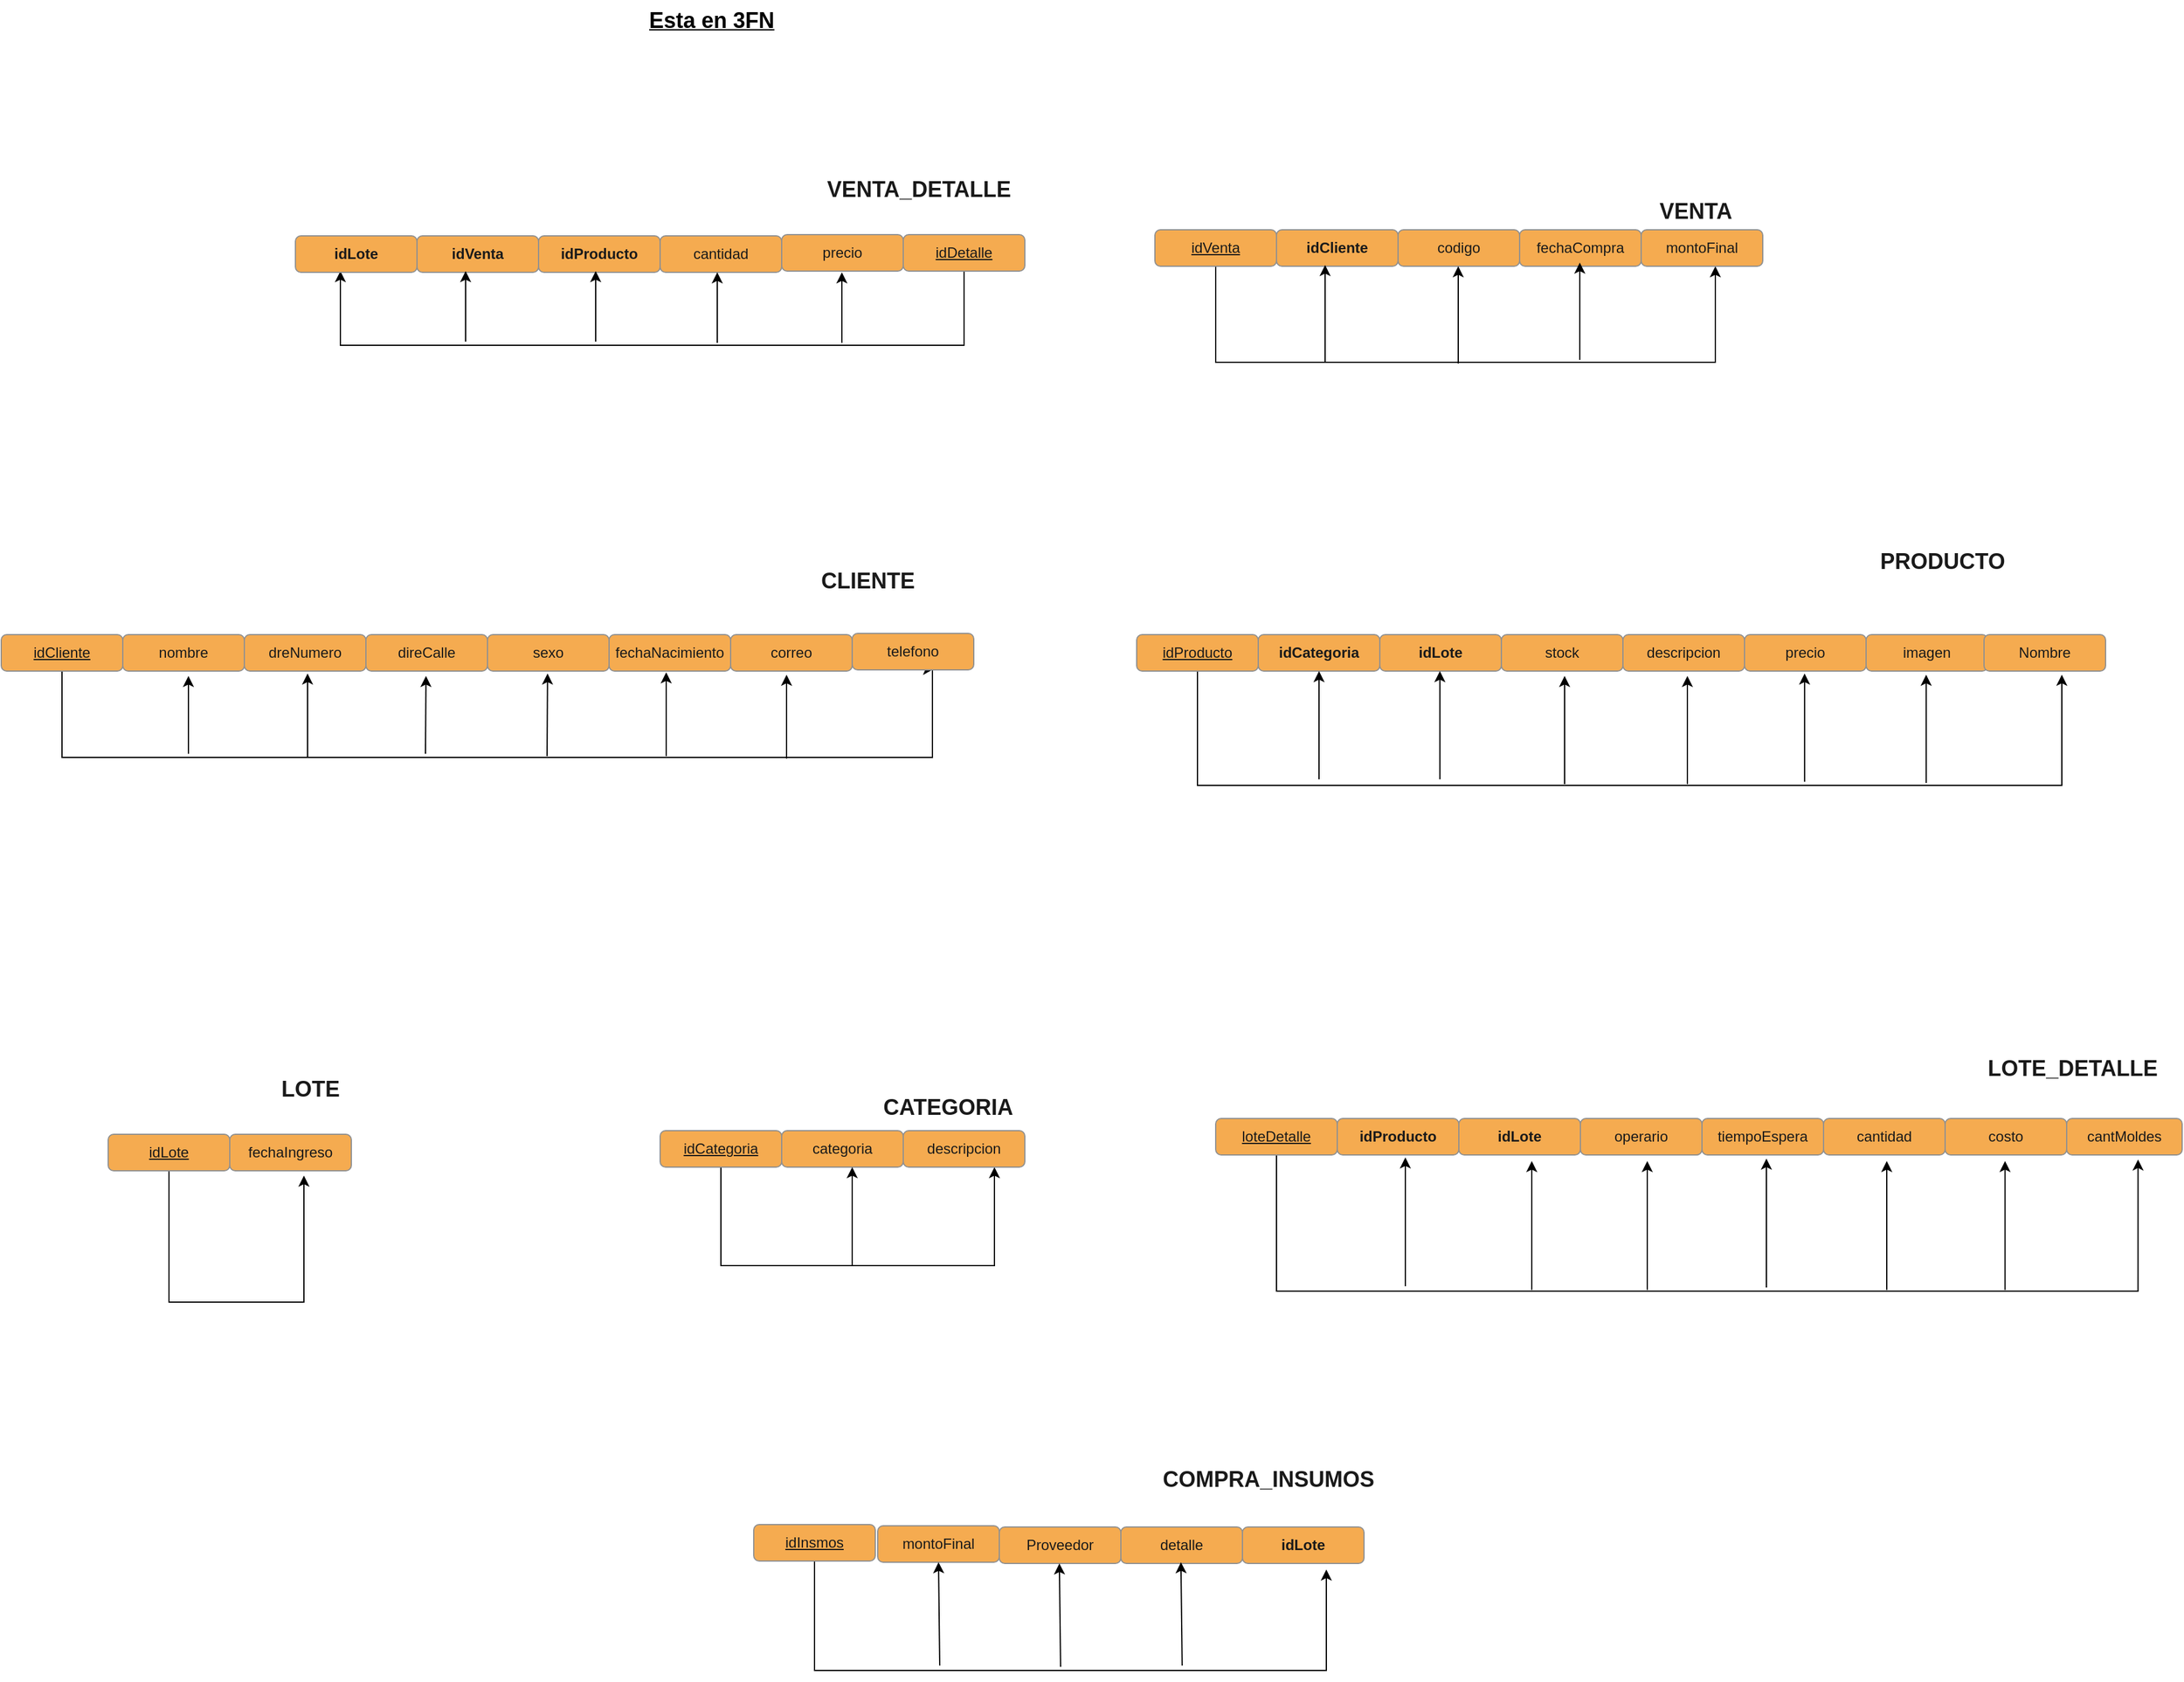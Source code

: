 <mxfile version="20.5.1" type="google"><diagram id="lsYqpm1u7qrG8gx-cMY2" name="Página-1"><mxGraphModel grid="0" page="0" gridSize="10" guides="1" tooltips="1" connect="1" arrows="1" fold="1" pageScale="1" pageWidth="827" pageHeight="1169" math="0" shadow="0"><root><mxCell id="0"/><mxCell id="1" parent="0"/><mxCell id="Zj77C3DUG7syIqEMfUm--1" value="&lt;b&gt;idVenta&lt;/b&gt;" style="rounded=1;whiteSpace=wrap;html=1;fontSize=12;glass=0;strokeWidth=1;shadow=0;fillColor=#F5AB50;strokeColor=#909090;fontColor=#1A1A1A;" vertex="1" parent="1"><mxGeometry x="-317" y="183" width="100" height="30" as="geometry"/></mxCell><mxCell id="Zj77C3DUG7syIqEMfUm--2" value="&lt;b&gt;idProducto&lt;/b&gt;" style="rounded=1;whiteSpace=wrap;html=1;fontSize=12;glass=0;strokeWidth=1;shadow=0;fillColor=#F5AB50;strokeColor=#909090;fontColor=#1A1A1A;" vertex="1" parent="1"><mxGeometry x="-217" y="183" width="100" height="30" as="geometry"/></mxCell><mxCell id="Zj77C3DUG7syIqEMfUm--8" style="edgeStyle=orthogonalEdgeStyle;rounded=0;orthogonalLoop=1;jettySize=auto;html=1;entryX=0.37;entryY=0.967;entryDx=0;entryDy=0;entryPerimeter=0;" edge="1" parent="1" source="Zj77C3DUG7syIqEMfUm--3" target="Zj77C3DUG7syIqEMfUm--7"><mxGeometry relative="1" as="geometry"><mxPoint x="-378" y="273" as="targetPoint"/><Array as="points"><mxPoint x="133" y="273"/><mxPoint x="-380" y="273"/></Array></mxGeometry></mxCell><mxCell id="Zj77C3DUG7syIqEMfUm--3" value="&lt;u&gt;idDetalle&lt;/u&gt;" style="rounded=1;whiteSpace=wrap;html=1;fontSize=12;glass=0;strokeWidth=1;shadow=0;fillColor=#F5AB50;strokeColor=#909090;fontColor=#1A1A1A;" vertex="1" parent="1"><mxGeometry x="83" y="182" width="100" height="30" as="geometry"/></mxCell><mxCell id="Zj77C3DUG7syIqEMfUm--4" value="cantidad" style="rounded=1;whiteSpace=wrap;html=1;fontSize=12;glass=0;strokeWidth=1;shadow=0;fillColor=#F5AB50;strokeColor=#909090;fontColor=#1A1A1A;" vertex="1" parent="1"><mxGeometry x="-117" y="183" width="100" height="30" as="geometry"/></mxCell><mxCell id="Zj77C3DUG7syIqEMfUm--5" value="precio" style="rounded=1;whiteSpace=wrap;html=1;fontSize=12;glass=0;strokeWidth=1;shadow=0;fillColor=#F5AB50;strokeColor=#909090;fontColor=#1A1A1A;" vertex="1" parent="1"><mxGeometry x="-17" y="182" width="100" height="30" as="geometry"/></mxCell><mxCell id="Zj77C3DUG7syIqEMfUm--6" value="&lt;font style=&quot;font-size: 18px;&quot;&gt;&lt;b&gt;VENTA_DETALLE&lt;/b&gt;&lt;/font&gt;" style="text;html=1;strokeColor=none;fillColor=none;align=center;verticalAlign=middle;whiteSpace=wrap;rounded=0;fontColor=#1A1A1A;" vertex="1" parent="1"><mxGeometry x="6" y="130" width="180" height="30" as="geometry"/></mxCell><mxCell id="Zj77C3DUG7syIqEMfUm--7" value="&lt;b&gt;idLote&lt;/b&gt;" style="rounded=1;whiteSpace=wrap;html=1;fontSize=12;glass=0;strokeWidth=1;shadow=0;fillColor=#F5AB50;strokeColor=#909090;fontColor=#1A1A1A;" vertex="1" parent="1"><mxGeometry x="-417" y="183" width="100" height="30" as="geometry"/></mxCell><mxCell id="Zj77C3DUG7syIqEMfUm--9" value="" style="endArrow=classic;html=1;rounded=0;entryX=0.4;entryY=0.967;entryDx=0;entryDy=0;entryPerimeter=0;" edge="1" parent="1" target="Zj77C3DUG7syIqEMfUm--1"><mxGeometry width="50" height="50" relative="1" as="geometry"><mxPoint x="-277" y="270" as="sourcePoint"/><mxPoint x="-254" y="213" as="targetPoint"/><Array as="points"><mxPoint x="-277" y="236"/></Array></mxGeometry></mxCell><mxCell id="Zj77C3DUG7syIqEMfUm--10" value="" style="endArrow=classic;html=1;rounded=0;entryX=0.4;entryY=0.967;entryDx=0;entryDy=0;entryPerimeter=0;" edge="1" parent="1"><mxGeometry width="50" height="50" relative="1" as="geometry"><mxPoint x="-170" y="269.99" as="sourcePoint"/><mxPoint x="-170" y="212" as="targetPoint"/><Array as="points"><mxPoint x="-170" y="235.99"/></Array></mxGeometry></mxCell><mxCell id="Zj77C3DUG7syIqEMfUm--11" value="" style="endArrow=classic;html=1;rounded=0;entryX=0.4;entryY=0.967;entryDx=0;entryDy=0;entryPerimeter=0;" edge="1" parent="1"><mxGeometry width="50" height="50" relative="1" as="geometry"><mxPoint x="-70" y="270.99" as="sourcePoint"/><mxPoint x="-70" y="213" as="targetPoint"/><Array as="points"><mxPoint x="-70" y="236.99"/></Array></mxGeometry></mxCell><mxCell id="Zj77C3DUG7syIqEMfUm--12" value="" style="endArrow=classic;html=1;rounded=0;entryX=0.4;entryY=0.967;entryDx=0;entryDy=0;entryPerimeter=0;" edge="1" parent="1"><mxGeometry width="50" height="50" relative="1" as="geometry"><mxPoint x="32.5" y="270.99" as="sourcePoint"/><mxPoint x="32.5" y="213" as="targetPoint"/><Array as="points"><mxPoint x="32.5" y="236.99"/></Array></mxGeometry></mxCell><mxCell id="Zj77C3DUG7syIqEMfUm--13" value="&lt;b&gt;idCliente&lt;/b&gt;" style="rounded=1;whiteSpace=wrap;html=1;fontSize=12;glass=0;strokeWidth=1;shadow=0;fillColor=#F5AB50;strokeColor=#909090;fontColor=#1A1A1A;" vertex="1" parent="1"><mxGeometry x="390" y="178" width="100" height="30" as="geometry"/></mxCell><mxCell id="Zj77C3DUG7syIqEMfUm--19" style="edgeStyle=orthogonalEdgeStyle;rounded=0;orthogonalLoop=1;jettySize=auto;html=1;entryX=0.61;entryY=1;entryDx=0;entryDy=0;entryPerimeter=0;" edge="1" parent="1" source="Zj77C3DUG7syIqEMfUm--14" target="Zj77C3DUG7syIqEMfUm--17"><mxGeometry relative="1" as="geometry"><mxPoint x="751" y="319" as="targetPoint"/><Array as="points"><mxPoint x="340" y="287"/><mxPoint x="751" y="287"/></Array></mxGeometry></mxCell><mxCell id="Zj77C3DUG7syIqEMfUm--14" value="&lt;u&gt;idVenta&lt;/u&gt;" style="rounded=1;whiteSpace=wrap;html=1;fontSize=12;glass=0;strokeWidth=1;shadow=0;fillColor=#F5AB50;strokeColor=#909090;fontColor=#1A1A1A;" vertex="1" parent="1"><mxGeometry x="290" y="178" width="100" height="30" as="geometry"/></mxCell><mxCell id="Zj77C3DUG7syIqEMfUm--15" value="codigo" style="rounded=1;whiteSpace=wrap;html=1;fontSize=12;glass=0;strokeWidth=1;shadow=0;fillColor=#F5AB50;strokeColor=#909090;fontColor=#1A1A1A;" vertex="1" parent="1"><mxGeometry x="490" y="178" width="100" height="30" as="geometry"/></mxCell><mxCell id="Zj77C3DUG7syIqEMfUm--16" value="fechaCompra" style="rounded=1;whiteSpace=wrap;html=1;fontSize=12;glass=0;strokeWidth=1;shadow=0;fillColor=#F5AB50;strokeColor=#909090;fontColor=#1A1A1A;" vertex="1" parent="1"><mxGeometry x="590" y="178" width="100" height="30" as="geometry"/></mxCell><mxCell id="Zj77C3DUG7syIqEMfUm--17" value="montoFinal" style="rounded=1;whiteSpace=wrap;html=1;fontSize=12;glass=0;strokeWidth=1;shadow=0;fillColor=#F5AB50;strokeColor=#909090;fontColor=#1A1A1A;" vertex="1" parent="1"><mxGeometry x="690" y="178" width="100" height="30" as="geometry"/></mxCell><mxCell id="Zj77C3DUG7syIqEMfUm--18" value="&lt;font style=&quot;font-size: 18px;&quot;&gt;&lt;b&gt;VENTA&lt;/b&gt;&lt;/font&gt;" style="text;html=1;strokeColor=none;fillColor=none;align=center;verticalAlign=middle;whiteSpace=wrap;rounded=0;fontColor=#1A1A1A;" vertex="1" parent="1"><mxGeometry x="680" y="148" width="110" height="30" as="geometry"/></mxCell><mxCell id="Zj77C3DUG7syIqEMfUm--20" value="" style="endArrow=classic;html=1;rounded=0;entryX=0.4;entryY=0.967;entryDx=0;entryDy=0;entryPerimeter=0;" edge="1" parent="1" target="Zj77C3DUG7syIqEMfUm--13"><mxGeometry width="50" height="50" relative="1" as="geometry"><mxPoint x="430" y="287" as="sourcePoint"/><mxPoint x="458" y="211" as="targetPoint"/></mxGeometry></mxCell><mxCell id="Zj77C3DUG7syIqEMfUm--21" value="" style="endArrow=classic;html=1;rounded=0;entryX=0.4;entryY=0.967;entryDx=0;entryDy=0;entryPerimeter=0;" edge="1" parent="1"><mxGeometry width="50" height="50" relative="1" as="geometry"><mxPoint x="539.5" y="287.99" as="sourcePoint"/><mxPoint x="539.5" y="208" as="targetPoint"/></mxGeometry></mxCell><mxCell id="Zj77C3DUG7syIqEMfUm--22" value="" style="endArrow=classic;html=1;rounded=0;entryX=0.4;entryY=0.967;entryDx=0;entryDy=0;entryPerimeter=0;" edge="1" parent="1"><mxGeometry width="50" height="50" relative="1" as="geometry"><mxPoint x="639.5" y="284.99" as="sourcePoint"/><mxPoint x="639.5" y="205" as="targetPoint"/></mxGeometry></mxCell><mxCell id="Zj77C3DUG7syIqEMfUm--32" style="edgeStyle=orthogonalEdgeStyle;rounded=0;orthogonalLoop=1;jettySize=auto;html=1;entryX=0.672;entryY=0.975;entryDx=0;entryDy=0;entryPerimeter=0;" edge="1" parent="1" source="Zj77C3DUG7syIqEMfUm--23" target="Zj77C3DUG7syIqEMfUm--31"><mxGeometry relative="1" as="geometry"><mxPoint x="107.059" y="588.647" as="targetPoint"/><Array as="points"><mxPoint x="-609" y="612"/><mxPoint x="107" y="612"/><mxPoint x="107" y="539"/></Array></mxGeometry></mxCell><mxCell id="Zj77C3DUG7syIqEMfUm--23" value="&lt;u&gt;idCliente&lt;/u&gt;" style="rounded=1;whiteSpace=wrap;html=1;fontSize=12;glass=0;strokeWidth=1;shadow=0;fillColor=#F5AB50;strokeColor=#909090;fontColor=#1A1A1A;" vertex="1" parent="1"><mxGeometry x="-659" y="511" width="100" height="30" as="geometry"/></mxCell><mxCell id="Zj77C3DUG7syIqEMfUm--24" value="nombre" style="rounded=1;whiteSpace=wrap;html=1;fontSize=12;glass=0;strokeWidth=1;shadow=0;fillColor=#F5AB50;strokeColor=#909090;fontColor=#1A1A1A;" vertex="1" parent="1"><mxGeometry x="-559" y="511" width="100" height="30" as="geometry"/></mxCell><mxCell id="Zj77C3DUG7syIqEMfUm--25" value="dreNumero" style="rounded=1;whiteSpace=wrap;html=1;fontSize=12;glass=0;strokeWidth=1;shadow=0;fillColor=#F5AB50;strokeColor=#909090;fontColor=#1A1A1A;" vertex="1" parent="1"><mxGeometry x="-459" y="511" width="100" height="30" as="geometry"/></mxCell><mxCell id="Zj77C3DUG7syIqEMfUm--26" value="direCalle" style="rounded=1;whiteSpace=wrap;html=1;fontSize=12;glass=0;strokeWidth=1;shadow=0;fillColor=#F5AB50;strokeColor=#909090;fontColor=#1A1A1A;" vertex="1" parent="1"><mxGeometry x="-359" y="511" width="100" height="30" as="geometry"/></mxCell><mxCell id="Zj77C3DUG7syIqEMfUm--27" value="sexo" style="rounded=1;whiteSpace=wrap;html=1;fontSize=12;glass=0;strokeWidth=1;shadow=0;fillColor=#F5AB50;strokeColor=#909090;fontColor=#1A1A1A;" vertex="1" parent="1"><mxGeometry x="-259" y="511" width="100" height="30" as="geometry"/></mxCell><mxCell id="Zj77C3DUG7syIqEMfUm--28" value="fechaNacimiento" style="rounded=1;whiteSpace=wrap;html=1;fontSize=12;glass=0;strokeWidth=1;shadow=0;fillColor=#F5AB50;strokeColor=#909090;fontColor=#1A1A1A;" vertex="1" parent="1"><mxGeometry x="-159" y="511" width="100" height="30" as="geometry"/></mxCell><mxCell id="Zj77C3DUG7syIqEMfUm--29" value="correo" style="rounded=1;whiteSpace=wrap;html=1;fontSize=12;glass=0;strokeWidth=1;shadow=0;fillColor=#F5AB50;strokeColor=#909090;fontColor=#1A1A1A;" vertex="1" parent="1"><mxGeometry x="-59" y="511" width="100" height="30" as="geometry"/></mxCell><mxCell id="Zj77C3DUG7syIqEMfUm--30" value="&lt;font style=&quot;font-size: 18px;&quot;&gt;&lt;b&gt;CLIENTE&lt;/b&gt;&lt;/font&gt;" style="text;html=1;strokeColor=none;fillColor=none;align=center;verticalAlign=middle;whiteSpace=wrap;rounded=0;fontColor=#1A1A1A;" vertex="1" parent="1"><mxGeometry x="-1" y="452" width="110" height="30" as="geometry"/></mxCell><mxCell id="Zj77C3DUG7syIqEMfUm--31" value="telefono" style="rounded=1;whiteSpace=wrap;html=1;fontSize=12;glass=0;strokeWidth=1;shadow=0;fillColor=#F5AB50;strokeColor=#909090;fontColor=#1A1A1A;" vertex="1" parent="1"><mxGeometry x="41" y="510" width="100" height="30" as="geometry"/></mxCell><mxCell id="Zj77C3DUG7syIqEMfUm--33" value="" style="endArrow=classic;html=1;rounded=0;" edge="1" parent="1"><mxGeometry width="50" height="50" relative="1" as="geometry"><mxPoint x="-505" y="609" as="sourcePoint"/><mxPoint x="-505" y="545" as="targetPoint"/></mxGeometry></mxCell><mxCell id="Zj77C3DUG7syIqEMfUm--34" value="" style="endArrow=classic;html=1;rounded=0;" edge="1" parent="1"><mxGeometry width="50" height="50" relative="1" as="geometry"><mxPoint x="-407" y="612" as="sourcePoint"/><mxPoint x="-407" y="543" as="targetPoint"/></mxGeometry></mxCell><mxCell id="Zj77C3DUG7syIqEMfUm--35" value="" style="endArrow=classic;html=1;rounded=0;" edge="1" parent="1"><mxGeometry width="50" height="50" relative="1" as="geometry"><mxPoint x="-310" y="609" as="sourcePoint"/><mxPoint x="-309.59" y="545" as="targetPoint"/></mxGeometry></mxCell><mxCell id="Zj77C3DUG7syIqEMfUm--36" value="" style="endArrow=classic;html=1;rounded=0;" edge="1" parent="1"><mxGeometry width="50" height="50" relative="1" as="geometry"><mxPoint x="-210" y="611" as="sourcePoint"/><mxPoint x="-209.59" y="543" as="targetPoint"/></mxGeometry></mxCell><mxCell id="Zj77C3DUG7syIqEMfUm--37" value="" style="endArrow=classic;html=1;rounded=0;" edge="1" parent="1"><mxGeometry width="50" height="50" relative="1" as="geometry"><mxPoint x="-112" y="611" as="sourcePoint"/><mxPoint x="-112" y="542" as="targetPoint"/></mxGeometry></mxCell><mxCell id="Zj77C3DUG7syIqEMfUm--38" value="" style="endArrow=classic;html=1;rounded=0;" edge="1" parent="1"><mxGeometry width="50" height="50" relative="1" as="geometry"><mxPoint x="-13" y="613" as="sourcePoint"/><mxPoint x="-13" y="544" as="targetPoint"/></mxGeometry></mxCell><mxCell id="Zj77C3DUG7syIqEMfUm--39" value="&lt;b&gt;idLote&lt;/b&gt;" style="rounded=1;whiteSpace=wrap;html=1;fontSize=12;glass=0;strokeWidth=1;shadow=0;fillColor=#F5AB50;strokeColor=#909090;fontColor=#1A1A1A;" vertex="1" parent="1"><mxGeometry x="475" y="511" width="100" height="30" as="geometry"/></mxCell><mxCell id="Zj77C3DUG7syIqEMfUm--40" value="stock" style="rounded=1;whiteSpace=wrap;html=1;fontSize=12;glass=0;strokeWidth=1;shadow=0;fillColor=#F5AB50;strokeColor=#909090;fontColor=#1A1A1A;" vertex="1" parent="1"><mxGeometry x="575" y="511" width="100" height="30" as="geometry"/></mxCell><mxCell id="Zj77C3DUG7syIqEMfUm--41" value="&lt;b&gt;idCategoria&lt;/b&gt;" style="rounded=1;whiteSpace=wrap;html=1;fontSize=12;glass=0;strokeWidth=1;shadow=0;fillColor=#F5AB50;strokeColor=#909090;fontColor=#1A1A1A;" vertex="1" parent="1"><mxGeometry x="375" y="511" width="100" height="30" as="geometry"/></mxCell><mxCell id="Zj77C3DUG7syIqEMfUm--42" value="descripcion" style="rounded=1;whiteSpace=wrap;html=1;fontSize=12;glass=0;strokeWidth=1;shadow=0;fillColor=#F5AB50;strokeColor=#909090;fontColor=#1A1A1A;" vertex="1" parent="1"><mxGeometry x="675" y="511" width="100" height="30" as="geometry"/></mxCell><mxCell id="Zj77C3DUG7syIqEMfUm--43" value="precio" style="rounded=1;whiteSpace=wrap;html=1;fontSize=12;glass=0;strokeWidth=1;shadow=0;fillColor=#F5AB50;strokeColor=#909090;fontColor=#1A1A1A;" vertex="1" parent="1"><mxGeometry x="775" y="511" width="100" height="30" as="geometry"/></mxCell><mxCell id="Zj77C3DUG7syIqEMfUm--44" value="imagen" style="rounded=1;whiteSpace=wrap;html=1;fontSize=12;glass=0;strokeWidth=1;shadow=0;fillColor=#F5AB50;strokeColor=#909090;fontColor=#1A1A1A;" vertex="1" parent="1"><mxGeometry x="875" y="511" width="100" height="30" as="geometry"/></mxCell><mxCell id="Zj77C3DUG7syIqEMfUm--45" value="Nombre" style="rounded=1;whiteSpace=wrap;html=1;fontSize=12;glass=0;strokeWidth=1;shadow=0;fillColor=#F5AB50;strokeColor=#909090;fontColor=#1A1A1A;" vertex="1" parent="1"><mxGeometry x="972" y="511" width="100" height="30" as="geometry"/></mxCell><mxCell id="Zj77C3DUG7syIqEMfUm--48" style="edgeStyle=orthogonalEdgeStyle;rounded=0;orthogonalLoop=1;jettySize=auto;html=1;" edge="1" parent="1" source="Zj77C3DUG7syIqEMfUm--46"><mxGeometry relative="1" as="geometry"><mxPoint x="1036" y="544" as="targetPoint"/><Array as="points"><mxPoint x="325" y="635"/><mxPoint x="1036" y="635"/></Array></mxGeometry></mxCell><mxCell id="Zj77C3DUG7syIqEMfUm--46" value="&lt;u&gt;idProducto&lt;/u&gt;" style="rounded=1;whiteSpace=wrap;html=1;fontSize=12;glass=0;strokeWidth=1;shadow=0;fillColor=#F5AB50;strokeColor=#909090;fontColor=#1A1A1A;" vertex="1" parent="1"><mxGeometry x="275" y="511" width="100" height="30" as="geometry"/></mxCell><mxCell id="Zj77C3DUG7syIqEMfUm--47" value="&lt;font style=&quot;font-size: 18px;&quot;&gt;&lt;b&gt;PRODUCTO&lt;/b&gt;&lt;/font&gt;" style="text;html=1;strokeColor=none;fillColor=none;align=center;verticalAlign=middle;whiteSpace=wrap;rounded=0;fontColor=#1A1A1A;" vertex="1" parent="1"><mxGeometry x="848" y="436" width="180" height="30" as="geometry"/></mxCell><mxCell id="Zj77C3DUG7syIqEMfUm--49" value="" style="endArrow=classic;html=1;rounded=0;" edge="1" parent="1" target="Zj77C3DUG7syIqEMfUm--41"><mxGeometry width="50" height="50" relative="1" as="geometry"><mxPoint x="425" y="630" as="sourcePoint"/><mxPoint x="455" y="558" as="targetPoint"/></mxGeometry></mxCell><mxCell id="Zj77C3DUG7syIqEMfUm--50" value="" style="endArrow=classic;html=1;rounded=0;" edge="1" parent="1"><mxGeometry width="50" height="50" relative="1" as="geometry"><mxPoint x="524.41" y="630" as="sourcePoint"/><mxPoint x="524.41" y="541" as="targetPoint"/></mxGeometry></mxCell><mxCell id="Zj77C3DUG7syIqEMfUm--51" value="" style="endArrow=classic;html=1;rounded=0;" edge="1" parent="1"><mxGeometry width="50" height="50" relative="1" as="geometry"><mxPoint x="627" y="634" as="sourcePoint"/><mxPoint x="627" y="545" as="targetPoint"/></mxGeometry></mxCell><mxCell id="Zj77C3DUG7syIqEMfUm--53" value="" style="endArrow=classic;html=1;rounded=0;" edge="1" parent="1"><mxGeometry width="50" height="50" relative="1" as="geometry"><mxPoint x="728" y="634" as="sourcePoint"/><mxPoint x="728" y="545" as="targetPoint"/></mxGeometry></mxCell><mxCell id="Zj77C3DUG7syIqEMfUm--54" value="" style="endArrow=classic;html=1;rounded=0;" edge="1" parent="1"><mxGeometry width="50" height="50" relative="1" as="geometry"><mxPoint x="824.41" y="632" as="sourcePoint"/><mxPoint x="824.41" y="543" as="targetPoint"/></mxGeometry></mxCell><mxCell id="Zj77C3DUG7syIqEMfUm--55" value="" style="endArrow=classic;html=1;rounded=0;" edge="1" parent="1"><mxGeometry width="50" height="50" relative="1" as="geometry"><mxPoint x="924.41" y="633" as="sourcePoint"/><mxPoint x="924.41" y="544" as="targetPoint"/></mxGeometry></mxCell><mxCell id="Zj77C3DUG7syIqEMfUm--62" style="edgeStyle=orthogonalEdgeStyle;rounded=0;orthogonalLoop=1;jettySize=auto;html=1;" edge="1" parent="1" source="Zj77C3DUG7syIqEMfUm--59"><mxGeometry relative="1" as="geometry"><mxPoint x="-410" y="956" as="targetPoint"/><Array as="points"><mxPoint x="-521" y="1060"/><mxPoint x="-410" y="1060"/></Array></mxGeometry></mxCell><mxCell id="Zj77C3DUG7syIqEMfUm--59" value="&lt;u&gt;idLote&lt;/u&gt;" style="rounded=1;whiteSpace=wrap;html=1;fontSize=12;glass=0;strokeWidth=1;shadow=0;fillColor=#F5AB50;strokeColor=#909090;fontColor=#1A1A1A;" vertex="1" parent="1"><mxGeometry x="-571" y="922" width="100" height="30" as="geometry"/></mxCell><mxCell id="Zj77C3DUG7syIqEMfUm--60" value="fechaIngreso" style="rounded=1;whiteSpace=wrap;html=1;fontSize=12;glass=0;strokeWidth=1;shadow=0;fillColor=#F5AB50;strokeColor=#909090;fontColor=#1A1A1A;" vertex="1" parent="1"><mxGeometry x="-471" y="922" width="100" height="30" as="geometry"/></mxCell><mxCell id="Zj77C3DUG7syIqEMfUm--61" value="&lt;font style=&quot;font-size: 18px;&quot;&gt;&lt;b&gt;LOTE&lt;/b&gt;&lt;/font&gt;" style="text;html=1;strokeColor=none;fillColor=none;align=center;verticalAlign=middle;whiteSpace=wrap;rounded=0;fontColor=#1A1A1A;" vertex="1" parent="1"><mxGeometry x="-465.5" y="868" width="121" height="34" as="geometry"/></mxCell><mxCell id="Zj77C3DUG7syIqEMfUm--67" style="edgeStyle=orthogonalEdgeStyle;rounded=0;orthogonalLoop=1;jettySize=auto;html=1;entryX=0.75;entryY=1;entryDx=0;entryDy=0;" edge="1" parent="1" source="Zj77C3DUG7syIqEMfUm--63" target="Zj77C3DUG7syIqEMfUm--65"><mxGeometry relative="1" as="geometry"><mxPoint x="154" y="1082" as="targetPoint"/><Array as="points"><mxPoint x="-67" y="1030"/><mxPoint x="158" y="1030"/></Array></mxGeometry></mxCell><mxCell id="Zj77C3DUG7syIqEMfUm--63" value="&lt;u&gt;idCategoria&lt;/u&gt;" style="rounded=1;whiteSpace=wrap;html=1;fontSize=12;glass=0;strokeWidth=1;shadow=0;fillColor=#F5AB50;strokeColor=#909090;fontColor=#1A1A1A;" vertex="1" parent="1"><mxGeometry x="-117" y="919" width="100" height="30" as="geometry"/></mxCell><mxCell id="Zj77C3DUG7syIqEMfUm--64" value="categoria" style="rounded=1;whiteSpace=wrap;html=1;fontSize=12;glass=0;strokeWidth=1;shadow=0;fillColor=#F5AB50;strokeColor=#909090;fontColor=#1A1A1A;" vertex="1" parent="1"><mxGeometry x="-17" y="919" width="100" height="30" as="geometry"/></mxCell><mxCell id="Zj77C3DUG7syIqEMfUm--65" value="descripcion" style="rounded=1;whiteSpace=wrap;html=1;fontSize=12;glass=0;strokeWidth=1;shadow=0;fillColor=#F5AB50;strokeColor=#909090;fontColor=#1A1A1A;" vertex="1" parent="1"><mxGeometry x="83" y="919" width="100" height="30" as="geometry"/></mxCell><mxCell id="Zj77C3DUG7syIqEMfUm--66" value="&lt;span style=&quot;font-size: 18px;&quot;&gt;&lt;b&gt;CATEGORIA&lt;/b&gt;&lt;/span&gt;" style="text;html=1;strokeColor=none;fillColor=none;align=center;verticalAlign=middle;whiteSpace=wrap;rounded=0;fontColor=#1A1A1A;" vertex="1" parent="1"><mxGeometry x="60" y="887" width="120" height="25" as="geometry"/></mxCell><mxCell id="Zj77C3DUG7syIqEMfUm--68" value="" style="endArrow=classic;html=1;rounded=0;" edge="1" parent="1"><mxGeometry width="50" height="50" relative="1" as="geometry"><mxPoint x="41" y="1030" as="sourcePoint"/><mxPoint x="41" y="949" as="targetPoint"/></mxGeometry></mxCell><mxCell id="Zj77C3DUG7syIqEMfUm--69" value="&lt;b&gt;idLote&lt;/b&gt;" style="rounded=1;whiteSpace=wrap;html=1;fontSize=12;glass=0;strokeWidth=1;shadow=0;fillColor=#F5AB50;strokeColor=#909090;fontColor=#1A1A1A;" vertex="1" parent="1"><mxGeometry x="540" y="909" width="100" height="30" as="geometry"/></mxCell><mxCell id="Zj77C3DUG7syIqEMfUm--70" value="&lt;b&gt;idProducto&lt;/b&gt;" style="rounded=1;whiteSpace=wrap;html=1;fontSize=12;glass=0;strokeWidth=1;shadow=0;fillColor=#F5AB50;strokeColor=#909090;fontColor=#1A1A1A;" vertex="1" parent="1"><mxGeometry x="440" y="909" width="100" height="30" as="geometry"/></mxCell><mxCell id="Zj77C3DUG7syIqEMfUm--79" style="edgeStyle=orthogonalEdgeStyle;rounded=0;orthogonalLoop=1;jettySize=auto;html=1;entryX=0.618;entryY=1.124;entryDx=0;entryDy=0;entryPerimeter=0;" edge="1" parent="1" source="Zj77C3DUG7syIqEMfUm--71" target="Zj77C3DUG7syIqEMfUm--77"><mxGeometry relative="1" as="geometry"><mxPoint x="1090.143" y="1135.571" as="targetPoint"/><Array as="points"><mxPoint x="390" y="1051"/><mxPoint x="1099" y="1051"/></Array></mxGeometry></mxCell><mxCell id="Zj77C3DUG7syIqEMfUm--71" value="&lt;u&gt;loteDetalle&lt;/u&gt;" style="rounded=1;whiteSpace=wrap;html=1;fontSize=12;glass=0;strokeWidth=1;shadow=0;fillColor=#F5AB50;strokeColor=#909090;fontColor=#1A1A1A;" vertex="1" parent="1"><mxGeometry x="340" y="909" width="100" height="30" as="geometry"/></mxCell><mxCell id="Zj77C3DUG7syIqEMfUm--72" value="operario" style="rounded=1;whiteSpace=wrap;html=1;fontSize=12;glass=0;strokeWidth=1;shadow=0;fillColor=#F5AB50;strokeColor=#909090;fontColor=#1A1A1A;" vertex="1" parent="1"><mxGeometry x="640" y="909" width="100" height="30" as="geometry"/></mxCell><mxCell id="Zj77C3DUG7syIqEMfUm--73" value="tiempoEspera" style="rounded=1;whiteSpace=wrap;html=1;fontSize=12;glass=0;strokeWidth=1;shadow=0;fillColor=#F5AB50;strokeColor=#909090;fontColor=#1A1A1A;" vertex="1" parent="1"><mxGeometry x="740" y="909" width="100" height="30" as="geometry"/></mxCell><mxCell id="Zj77C3DUG7syIqEMfUm--74" value="cantidad" style="rounded=1;whiteSpace=wrap;html=1;fontSize=12;glass=0;strokeWidth=1;shadow=0;fillColor=#F5AB50;strokeColor=#909090;fontColor=#1A1A1A;" vertex="1" parent="1"><mxGeometry x="840" y="909" width="100" height="30" as="geometry"/></mxCell><mxCell id="Zj77C3DUG7syIqEMfUm--75" value="costo" style="rounded=1;whiteSpace=wrap;html=1;fontSize=12;glass=0;strokeWidth=1;shadow=0;fillColor=#F5AB50;strokeColor=#909090;fontColor=#1A1A1A;" vertex="1" parent="1"><mxGeometry x="940" y="909" width="100" height="30" as="geometry"/></mxCell><mxCell id="Zj77C3DUG7syIqEMfUm--76" value="&lt;font style=&quot;font-size: 18px;&quot;&gt;&lt;b&gt;LOTE_DETALLE&lt;/b&gt;&lt;/font&gt;" style="text;html=1;strokeColor=none;fillColor=none;align=center;verticalAlign=middle;whiteSpace=wrap;rounded=0;fontColor=#1A1A1A;" vertex="1" parent="1"><mxGeometry x="955" y="853" width="180" height="30" as="geometry"/></mxCell><mxCell id="Zj77C3DUG7syIqEMfUm--77" value="cantMoldes" style="rounded=1;whiteSpace=wrap;html=1;fontSize=12;glass=0;strokeWidth=1;shadow=0;fillColor=#F5AB50;strokeColor=#909090;fontColor=#1A1A1A;" vertex="1" parent="1"><mxGeometry x="1040" y="909" width="95" height="30" as="geometry"/></mxCell><mxCell id="Zj77C3DUG7syIqEMfUm--80" value="" style="endArrow=classic;html=1;rounded=0;" edge="1" parent="1"><mxGeometry width="50" height="50" relative="1" as="geometry"><mxPoint x="496" y="1047" as="sourcePoint"/><mxPoint x="496" y="941" as="targetPoint"/></mxGeometry></mxCell><mxCell id="Zj77C3DUG7syIqEMfUm--81" value="" style="endArrow=classic;html=1;rounded=0;" edge="1" parent="1"><mxGeometry width="50" height="50" relative="1" as="geometry"><mxPoint x="600" y="1050" as="sourcePoint"/><mxPoint x="600" y="944" as="targetPoint"/></mxGeometry></mxCell><mxCell id="Zj77C3DUG7syIqEMfUm--82" value="" style="endArrow=classic;html=1;rounded=0;" edge="1" parent="1"><mxGeometry width="50" height="50" relative="1" as="geometry"><mxPoint x="695" y="1050" as="sourcePoint"/><mxPoint x="695" y="944" as="targetPoint"/></mxGeometry></mxCell><mxCell id="Zj77C3DUG7syIqEMfUm--83" value="" style="endArrow=classic;html=1;rounded=0;" edge="1" parent="1"><mxGeometry width="50" height="50" relative="1" as="geometry"><mxPoint x="793" y="1048" as="sourcePoint"/><mxPoint x="793" y="942" as="targetPoint"/></mxGeometry></mxCell><mxCell id="Zj77C3DUG7syIqEMfUm--84" value="" style="endArrow=classic;html=1;rounded=0;" edge="1" parent="1"><mxGeometry width="50" height="50" relative="1" as="geometry"><mxPoint x="892" y="1050" as="sourcePoint"/><mxPoint x="892" y="944" as="targetPoint"/></mxGeometry></mxCell><mxCell id="Zj77C3DUG7syIqEMfUm--85" value="" style="endArrow=classic;html=1;rounded=0;" edge="1" parent="1"><mxGeometry width="50" height="50" relative="1" as="geometry"><mxPoint x="989.29" y="1050" as="sourcePoint"/><mxPoint x="989.29" y="944" as="targetPoint"/></mxGeometry></mxCell><mxCell id="Zj77C3DUG7syIqEMfUm--86" value="&lt;b&gt;idLote&lt;/b&gt;" style="rounded=1;whiteSpace=wrap;html=1;fontSize=12;glass=0;strokeWidth=1;shadow=0;fillColor=#F5AB50;strokeColor=#909090;fontColor=#1A1A1A;" vertex="1" parent="1"><mxGeometry x="362" y="1245" width="100" height="30" as="geometry"/></mxCell><mxCell id="Zj77C3DUG7syIqEMfUm--87" value="Proveedor" style="rounded=1;whiteSpace=wrap;html=1;fontSize=12;glass=0;strokeWidth=1;shadow=0;fillColor=#F5AB50;strokeColor=#909090;fontColor=#1A1A1A;" vertex="1" parent="1"><mxGeometry x="162" y="1245" width="100" height="30" as="geometry"/></mxCell><mxCell id="Zj77C3DUG7syIqEMfUm--88" value="detalle" style="rounded=1;whiteSpace=wrap;html=1;fontSize=12;glass=0;strokeWidth=1;shadow=0;fillColor=#F5AB50;strokeColor=#909090;fontColor=#1A1A1A;" vertex="1" parent="1"><mxGeometry x="262" y="1245" width="100" height="30" as="geometry"/></mxCell><mxCell id="Zj77C3DUG7syIqEMfUm--89" value="&lt;font style=&quot;font-size: 18px;&quot;&gt;&lt;b&gt;COMPRA_INSUMOS&lt;/b&gt;&lt;/font&gt;" style="text;html=1;strokeColor=none;fillColor=none;align=center;verticalAlign=middle;whiteSpace=wrap;rounded=0;fontColor=#1A1A1A;" vertex="1" parent="1"><mxGeometry x="292" y="1189" width="183" height="34" as="geometry"/></mxCell><mxCell id="Zj77C3DUG7syIqEMfUm--90" value="montoFinal" style="rounded=1;whiteSpace=wrap;html=1;fontSize=12;glass=0;strokeWidth=1;shadow=0;fillColor=#F5AB50;strokeColor=#909090;fontColor=#1A1A1A;" vertex="1" parent="1"><mxGeometry x="62" y="1244" width="100" height="30" as="geometry"/></mxCell><mxCell id="Zj77C3DUG7syIqEMfUm--92" style="edgeStyle=orthogonalEdgeStyle;rounded=0;orthogonalLoop=1;jettySize=auto;html=1;" edge="1" parent="1" source="Zj77C3DUG7syIqEMfUm--91"><mxGeometry relative="1" as="geometry"><mxPoint x="431" y="1280" as="targetPoint"/><Array as="points"><mxPoint x="10" y="1363"/><mxPoint x="431" y="1363"/></Array></mxGeometry></mxCell><mxCell id="Zj77C3DUG7syIqEMfUm--91" value="&lt;u&gt;idInsmos&lt;/u&gt;" style="rounded=1;whiteSpace=wrap;html=1;fontSize=12;glass=0;strokeWidth=1;shadow=0;fillColor=#F5AB50;strokeColor=#909090;fontColor=#1A1A1A;" vertex="1" parent="1"><mxGeometry x="-40" y="1243" width="100" height="30" as="geometry"/></mxCell><mxCell id="Zj77C3DUG7syIqEMfUm--93" value="" style="endArrow=classic;html=1;rounded=0;entryX=0.5;entryY=1;entryDx=0;entryDy=0;" edge="1" parent="1" target="Zj77C3DUG7syIqEMfUm--90"><mxGeometry width="50" height="50" relative="1" as="geometry"><mxPoint x="113" y="1359" as="sourcePoint"/><mxPoint x="130" y="1282" as="targetPoint"/></mxGeometry></mxCell><mxCell id="Zj77C3DUG7syIqEMfUm--94" value="" style="endArrow=classic;html=1;rounded=0;entryX=0.5;entryY=1;entryDx=0;entryDy=0;" edge="1" parent="1"><mxGeometry width="50" height="50" relative="1" as="geometry"><mxPoint x="212.41" y="1360" as="sourcePoint"/><mxPoint x="211.41" y="1275" as="targetPoint"/></mxGeometry></mxCell><mxCell id="Zj77C3DUG7syIqEMfUm--95" value="" style="endArrow=classic;html=1;rounded=0;entryX=0.5;entryY=1;entryDx=0;entryDy=0;" edge="1" parent="1"><mxGeometry width="50" height="50" relative="1" as="geometry"><mxPoint x="312.41" y="1359" as="sourcePoint"/><mxPoint x="311.41" y="1274" as="targetPoint"/></mxGeometry></mxCell><mxCell id="Zj77C3DUG7syIqEMfUm--96" value="&lt;font style=&quot;font-size: 18px;&quot;&gt;&lt;u&gt;&lt;b&gt;Esta en 3FN&lt;/b&gt;&lt;/u&gt;&lt;/font&gt;" style="text;html=1;align=center;verticalAlign=middle;resizable=0;points=[];autosize=1;strokeColor=none;fillColor=none;" vertex="1" parent="1"><mxGeometry x="-136" y="-11" width="121" height="34" as="geometry"/></mxCell></root></mxGraphModel></diagram></mxfile>